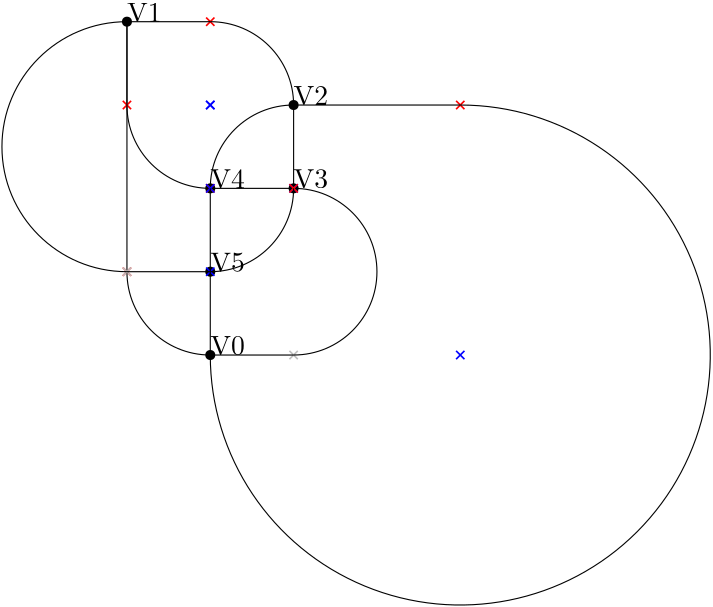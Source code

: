 <?xml version="1.0"?>
    <!DOCTYPE ipe SYSTEM "ipe.dtd">
    <ipe version="70005" creator="Ipe 7.1.4">
    <info created="D:20131106154934" modified="D:20131106160041"/>
    <preamble>\usepackage[english]{babel}</preamble>
    <ipestyle name="basic">
    <symbol name="arrow/arc(spx)">
    <path stroke="sym-stroke" fill="sym-stroke" pen="sym-pen">
    0 0 m
    -1 0.333 l
    -1 -0.333 l
    h
    </path>
    </symbol>
    <symbol name="arrow/farc(spx)">
    <path stroke="sym-stroke" fill="white" pen="sym-pen">
    0 0 m
    -1 0.333 l
    -1 -0.333 l
    h
    </path>
    </symbol>
    <symbol name="mark/circle(sx)" transformations="translations">
    <path fill="sym-stroke">
    0.6 0 0 0.6 0 0 e
    0.4 0 0 0.4 0 0 e
    </path>
    </symbol>
    <symbol name="mark/disk(sx)" transformations="translations">
    <path fill="sym-stroke">
    0.6 0 0 0.6 0 0 e
    </path>
    </symbol>
    <symbol name="mark/fdisk(sfx)" transformations="translations">
    <group>
    <path fill="sym-fill">
    0.5 0 0 0.5 0 0 e
    </path>
    <path fill="sym-stroke" fillrule="eofill">
    0.6 0 0 0.6 0 0 e
    0.4 0 0 0.4 0 0 e
    </path>
    </group>
    </symbol>
    <symbol name="mark/box(sx)" transformations="translations">
    <path fill="sym-stroke" fillrule="eofill">
    -0.6 -0.6 m
    0.6 -0.6 l
    0.6 0.6 l
    -0.6 0.6 l
    h
    -0.4 -0.4 m
    0.4 -0.4 l
    0.4 0.4 l
    -0.4 0.4 l
    h
    </path>
    </symbol>
    <symbol name="mark/square(sx)" transformations="translations">
    <path fill="sym-stroke">
    -0.6 -0.6 m
    0.6 -0.6 l
    0.6 0.6 l
    -0.6 0.6 l
    h
    </path>
    </symbol>
    <symbol name="mark/fsquare(sfx)" transformations="translations">
    <group>
    <path fill="sym-fill">
    -0.5 -0.5 m
    0.5 -0.5 l
    0.5 0.5 l
    -0.5 0.5 l
    h
    </path>
    <path fill="sym-stroke" fillrule="eofill">
    -0.6 -0.6 m
    0.6 -0.6 l
    0.6 0.6 l
    -0.6 0.6 l
    h
    -0.4 -0.4 m
    0.4 -0.4 l
    0.4 0.4 l
    -0.4 0.4 l
    h
    </path>
    </group>
    </symbol>
    <symbol name="mark/cross(sx)" transformations="translations">
    <group>
    <path fill="sym-stroke">
    -0.43 -0.57 m
    0.57 0.43 l
    0.43 0.57 l
    -0.57 -0.43 l
    h
    </path>
    <path fill="sym-stroke">
    -0.43 0.57 m
    0.57 -0.43 l
    0.43 -0.57 l
    -0.57 0.43 l
    h
    </path>
    </group>
    </symbol>
    <symbol name="arrow/fnormal(spx)">
    <path stroke="sym-stroke" fill="white" pen="sym-pen">
    0 0 m
    -1 0.333 l
    -1 -0.333 l
    h
    </path>
    </symbol>
    <symbol name="arrow/pointed(spx)">
    <path stroke="sym-stroke" fill="sym-stroke" pen="sym-pen">
    0 0 m
    -1 0.333 l
    -0.8 0 l
    -1 -0.333 l
    h
    </path>
    </symbol>
    <symbol name="arrow/fpointed(spx)">
    <path stroke="sym-stroke" fill="white" pen="sym-pen">
    0 0 m
    -1 0.333 l
    -0.8 0 l
    -1 -0.333 l
    h
    </path>
    </symbol>
    <symbol name="arrow/linear(spx)">
    <path stroke="sym-stroke" pen="sym-pen">
    -1 0.333 m
    0 0 l
    -1 -0.333 l
    </path>
    </symbol>
    <symbol name="arrow/fdouble(spx)">
    <path stroke="sym-stroke" fill="white" pen="sym-pen">
    0 0 m
    -1 0.333 l
    -1 -0.333 l
    h
    -1 0 m
    -2 0.333 l
    -2 -0.333 l
    h
    </path>
    </symbol>
    <symbol name="arrow/double(spx)">
    <path stroke="sym-stroke" fill="sym-stroke" pen="sym-pen">
    0 0 m
    -1 0.333 l
    -1 -0.333 l
    h
    -1 0 m
    -2 0.333 l
    -2 -0.333 l
    h
    </path>
    </symbol>
    <pen name="heavier" value="0.8"/>
    <pen name="fat" value="1.2"/>
    <pen name="ultrafat" value="2"/>
    <symbolsize name="large" value="5"/>
    <symbolsize name="small" value="2"/>
    <symbolsize name="tiny" value="1.1"/>
    <arrowsize name="large" value="10"/>
    <arrowsize name="small" value="5"/>
    <arrowsize name="tiny" value="3"/>
    <color name="red" value="1 0 0"/>
    <color name="green" value="0 1 0"/>
    <color name="blue" value="0 0 1"/>
    <color name="yellow" value="1 1 0"/>
    <color name="orange" value="1 0.647 0"/>
    <color name="gold" value="1 0.843 0"/>
    <color name="purple" value="0.627 0.125 0.941"/>
    <color name="gray" value="0.745"/>
    <color name="brown" value="0.647 0.165 0.165"/>
    <color name="navy" value="0 0 0.502"/>
    <color name="pink" value="1 0.753 0.796"/>
    <color name="seagreen" value="0.18 0.545 0.341"/>
    <color name="turquoise" value="0.251 0.878 0.816"/>
    <color name="violet" value="0.933 0.51 0.933"/>
    <color name="darkblue" value="0 0 0.545"/>
    <color name="darkcyan" value="0 0.545 0.545"/>
    <color name="darkgray" value="0.663"/>
    <color name="darkgreen" value="0 0.392 0"/>
    <color name="darkmagenta" value="0.545 0 0.545"/>
    <color name="darkorange" value="1 0.549 0"/>
    <color name="darkred" value="0.545 0 0"/>
    <color name="lightblue" value="0.678 0.847 0.902"/>
    <color name="lightcyan" value="0.878 1 1"/>
    <color name="lightgray" value="0.827"/>
    <color name="lightgreen" value="0.565 0.933 0.565"/>
    <color name="lightyellow" value="1 1 0.878"/>
    <dashstyle name="dashed" value="[4] 0"/>
    <dashstyle name="dotted" value="[1 3] 0"/>
    <dashstyle name="dash dotted" value="[4 2 1 2] 0"/>
    <dashstyle name="dash dot dotted" value="[4 2 1 2 1 2] 0"/>
    <textsize name="large" value="\large"/>
    <textsize name="Large" value="\Large"/>
    <textsize name="LARGE" value="\LARGE"/>
    <textsize name="huge" value="\huge"/>
    <textsize name="Huge" value="\Huge"/>
    <textsize name="small" value="\small"/>
    <textsize name="footnote" value="\footnotesize"/>
    <textsize name="tiny" value="\tiny"/>
    <textstyle name="center" begin="\begin{center}" end="\end{center}"/>
    <textstyle name="itemize" begin="\begin{itemize}" end="\end{itemize}"/>
    <textstyle name="item" begin="\begin{itemize}\item{}" end="\end{itemize}"/>
    <gridsize name="4 pts" value="4"/>
    <gridsize name="8 pts (~3 mm)" value="8"/>
    <gridsize name="16 pts (~6 mm)" value="16"/>
    <gridsize name="32 pts (~12 mm)" value="32"/>
    <gridsize name="10 pts (~3.5 mm)" value="10"/>
    <gridsize name="20 pts (~7 mm)" value="20"/>
    <gridsize name="14 pts (~5 mm)" value="14"/>
    <gridsize name="28 pts (~10 mm)" value="28"/>
    <gridsize name="56 pts (~20 mm)" value="56"/>
    <anglesize name="90 deg" value="90"/>
    <anglesize name="60 deg" value="60"/>
    <anglesize name="45 deg" value="45"/>
    <anglesize name="30 deg" value="30"/>
    <anglesize name="22.5 deg" value="22.5"/>
    <tiling name="falling" angle="-60" step="4" width="1"/>
    <tiling name="rising" angle="30" step="4" width="1"/>
    <layout paper="1000 1000" origin="0 0" frame="1000 1000" skip="32" crop="yes"/>
    </ipestyle>
    <page>
    <layer name="alpha"/>
    <view layers="alpha" active="alpha"/>
<use name="mark/disk(sx)" pos="490 600" size="normal" stroke="black"/>
<text transformations="translations" pos="490 600" stroke="black" type="label" width="190" height="10" depth="0" valign="baseline" size="normal">V0</text><use name="mark/disk(sx)" pos="460 720" size="normal" stroke="black"/>
<text transformations="translations" pos="460 720" stroke="black" type="label" width="190" height="10" depth="0" valign="baseline" size="normal">V1</text><use name="mark/disk(sx)" pos="520 690" size="normal" stroke="black"/>
<text transformations="translations" pos="520 690" stroke="black" type="label" width="190" height="10" depth="0" valign="baseline" size="normal">V2</text><use name="mark/disk(sx)" pos="520 660" size="normal" stroke="black"/>
<text transformations="translations" pos="520 660" stroke="black" type="label" width="190" height="10" depth="0" valign="baseline" size="normal">V3</text><use name="mark/disk(sx)" pos="490 660" size="normal" stroke="black"/>
<text transformations="translations" pos="490 660" stroke="black" type="label" width="190" height="10" depth="0" valign="baseline" size="normal">V4</text><use name="mark/disk(sx)" pos="490 630" size="normal" stroke="black"/>
<text transformations="translations" pos="490 630" stroke="black" type="label" width="190" height="10" depth="0" valign="baseline" size="normal">V5</text><use name="mark/cross(sx)" pos="490 630" size="normal" stroke="blue"/>
<use name="mark/cross(sx)" pos="460 630" size="normal" stroke="red"/>
<path stroke="black" pen="normal" dash="normal">
 460 720 m
 460 630 l
 </path>
<path stroke="black" pen="normal" dash="normal">
 460 630 m
 30,000 0 0 30,000 490 630 490 600 a
</path>
<use name="mark/cross(sx)" pos="580 600" size="normal" stroke="blue"/>
<use name="mark/cross(sx)" pos="580 690" size="normal" stroke="red"/>
<path stroke="black" pen="normal" dash="normal">
 520 690 m
 580 690 l
 </path>
<path stroke="black" pen="normal" dash="normal">
 490 600 m
 90,000 0 0 90,000 580 600 580 690 a
</path>
<use name="mark/cross(sx)" pos="520 600" size="normal" stroke="gray"/>
<path stroke="black" pen="normal" dash="normal">
 490 600 m
 520 600 l
 </path>
<path stroke="black" pen="normal" dash="normal">
 520 600 m
 30,000 0 0 30,000 520 630 520 660 a
</path>
<path stroke="black" pen="normal" dash="normal">
 490 600 m
 490 630 l
 </path>
<use name="mark/cross(sx)" pos="490 690" size="normal" stroke="blue"/>
<use name="mark/cross(sx)" pos="490 720" size="normal" stroke="red"/>
<path stroke="black" pen="normal" dash="normal">
 460 720 m
 490 720 l
 </path>
<path stroke="black" pen="normal" dash="normal">
 520 690 m
 30,000 0 0 30,000 490 690 490 720 a
</path>
<use name="mark/cross(sx)" pos="490 690" size="normal" stroke="blue"/>
<use name="mark/cross(sx)" pos="460 690" size="normal" stroke="red"/>
<path stroke="black" pen="normal" dash="normal">
 460 720 m
 460 690 l
 </path>
<path stroke="black" pen="normal" dash="normal">
 460 690 m
 30,000 0 0 30,000 490 690 490 660 a
</path>
<use name="mark/cross(sx)" pos="460 630" size="normal" stroke="gray"/>
<path stroke="black" pen="normal" dash="normal">
 490 630 m
 460 630 l
 </path>
<path stroke="black" pen="normal" dash="normal">
 460 720 m
 45,000 0 0 45,000 460 675 460 630 a
</path>
<path stroke="black" pen="normal" dash="normal">
 520 690 m
 520 660 l
 </path>
<use name="mark/cross(sx)" pos="520 660" size="normal" stroke="blue"/>
<use name="mark/cross(sx)" pos="490 660" size="normal" stroke="red"/>
<path stroke="black" pen="normal" dash="normal">
 490 660 m
 490 660 l
 </path>
<path stroke="black" pen="normal" dash="normal">
 520 690 m
 30,000 0 0 30,000 520 660 490 660 a
</path>
<path stroke="black" pen="normal" dash="normal">
 520 660 m
 490 660 l
 </path>
<use name="mark/cross(sx)" pos="490 660" size="normal" stroke="blue"/>
<use name="mark/cross(sx)" pos="520 660" size="normal" stroke="red"/>
<path stroke="black" pen="normal" dash="normal">
 520 660 m
 520 660 l
 </path>
<path stroke="black" pen="normal" dash="normal">
 490 630 m
 30,000 0 0 30,000 490 660 520 660 a
</path>
<path stroke="black" pen="normal" dash="normal">
 490 660 m
 490 630 l
 </path>
</page>
</ipe>
